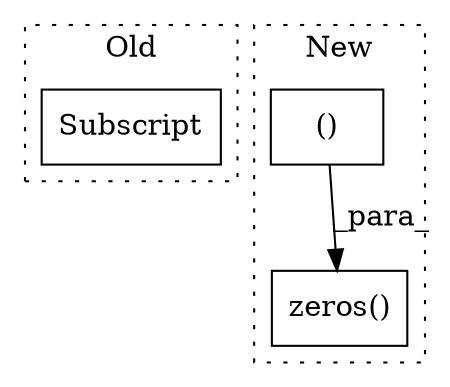 digraph G {
subgraph cluster0 {
1 [label="Subscript" a="63" s="2162,0" l="10,0" shape="box"];
label = "Old";
style="dotted";
}
subgraph cluster1 {
2 [label="zeros()" a="75" s="1429,1482" l="12,1" shape="box"];
3 [label="()" a="54" s="1452" l="29" shape="box"];
label = "New";
style="dotted";
}
3 -> 2 [label="_para_"];
}